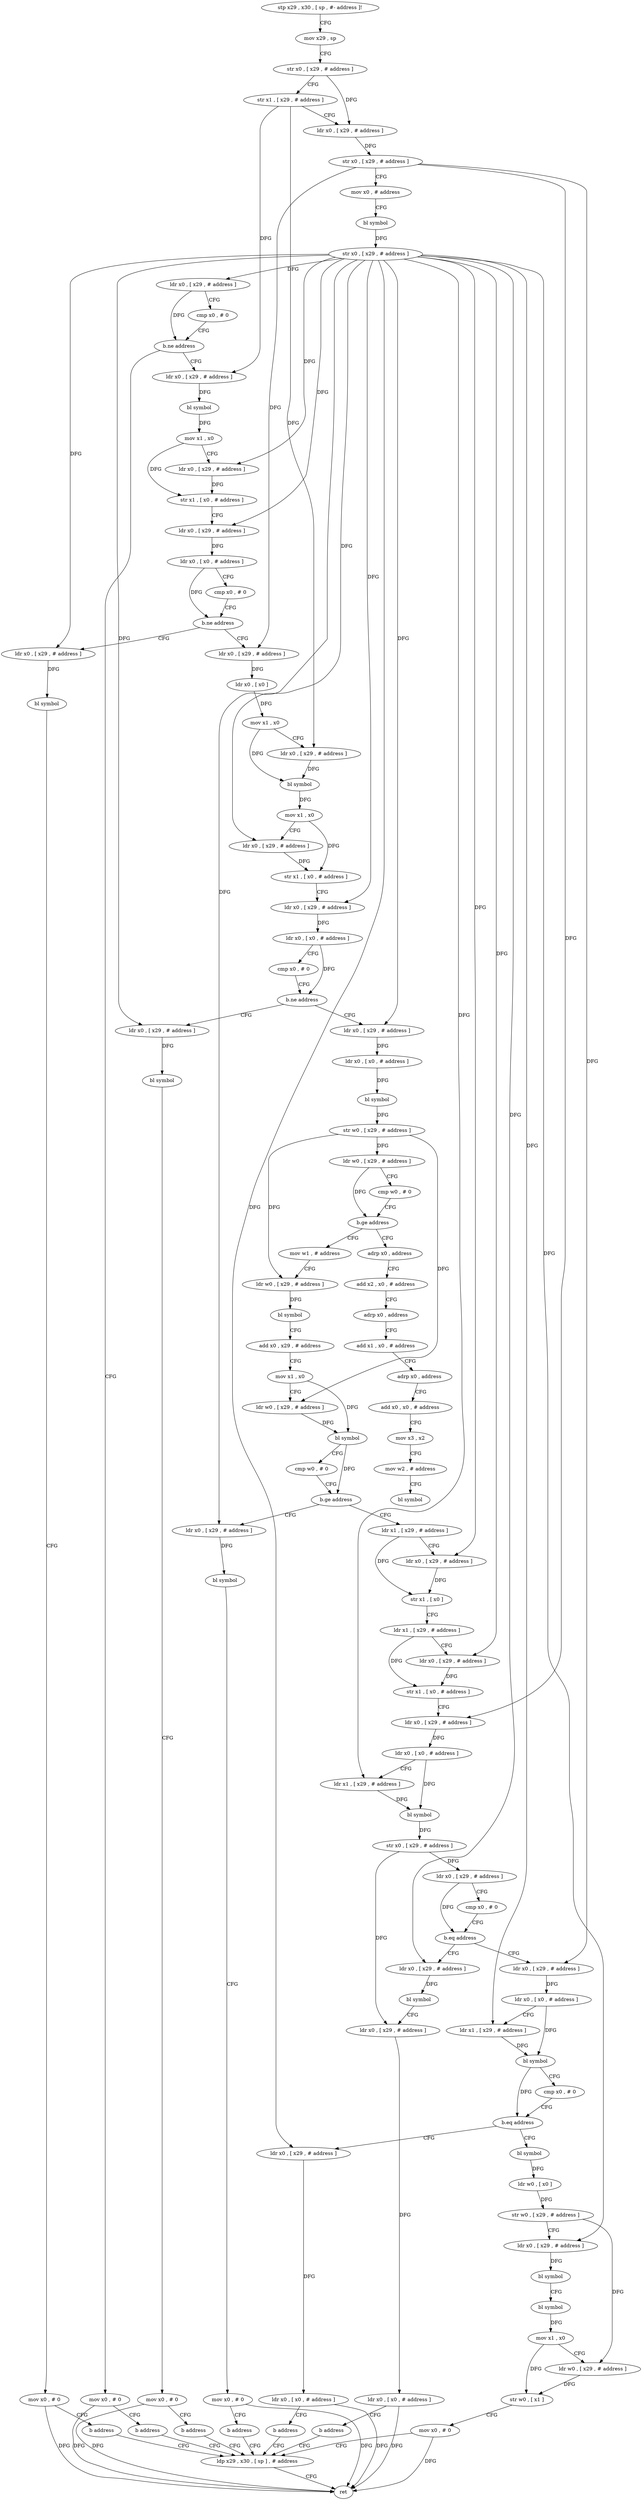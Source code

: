 digraph "func" {
"4249404" [label = "stp x29 , x30 , [ sp , #- address ]!" ]
"4249408" [label = "mov x29 , sp" ]
"4249412" [label = "str x0 , [ x29 , # address ]" ]
"4249416" [label = "str x1 , [ x29 , # address ]" ]
"4249420" [label = "ldr x0 , [ x29 , # address ]" ]
"4249424" [label = "str x0 , [ x29 , # address ]" ]
"4249428" [label = "mov x0 , # address" ]
"4249432" [label = "bl symbol" ]
"4249436" [label = "str x0 , [ x29 , # address ]" ]
"4249440" [label = "ldr x0 , [ x29 , # address ]" ]
"4249444" [label = "cmp x0 , # 0" ]
"4249448" [label = "b.ne address" ]
"4249460" [label = "ldr x0 , [ x29 , # address ]" ]
"4249452" [label = "mov x0 , # 0" ]
"4249464" [label = "bl symbol" ]
"4249468" [label = "mov x1 , x0" ]
"4249472" [label = "ldr x0 , [ x29 , # address ]" ]
"4249476" [label = "str x1 , [ x0 , # address ]" ]
"4249480" [label = "ldr x0 , [ x29 , # address ]" ]
"4249484" [label = "ldr x0 , [ x0 , # address ]" ]
"4249488" [label = "cmp x0 , # 0" ]
"4249492" [label = "b.ne address" ]
"4249512" [label = "ldr x0 , [ x29 , # address ]" ]
"4249496" [label = "ldr x0 , [ x29 , # address ]" ]
"4249456" [label = "b address" ]
"4249844" [label = "ldp x29 , x30 , [ sp ] , # address" ]
"4249516" [label = "ldr x0 , [ x0 ]" ]
"4249520" [label = "mov x1 , x0" ]
"4249524" [label = "ldr x0 , [ x29 , # address ]" ]
"4249528" [label = "bl symbol" ]
"4249532" [label = "mov x1 , x0" ]
"4249536" [label = "ldr x0 , [ x29 , # address ]" ]
"4249540" [label = "str x1 , [ x0 , # address ]" ]
"4249544" [label = "ldr x0 , [ x29 , # address ]" ]
"4249548" [label = "ldr x0 , [ x0 , # address ]" ]
"4249552" [label = "cmp x0 , # 0" ]
"4249556" [label = "b.ne address" ]
"4249576" [label = "ldr x0 , [ x29 , # address ]" ]
"4249560" [label = "ldr x0 , [ x29 , # address ]" ]
"4249500" [label = "bl symbol" ]
"4249504" [label = "mov x0 , # 0" ]
"4249508" [label = "b address" ]
"4249848" [label = "ret" ]
"4249580" [label = "ldr x0 , [ x0 , # address ]" ]
"4249584" [label = "bl symbol" ]
"4249588" [label = "str w0 , [ x29 , # address ]" ]
"4249592" [label = "ldr w0 , [ x29 , # address ]" ]
"4249596" [label = "cmp w0 , # 0" ]
"4249600" [label = "b.ge address" ]
"4249640" [label = "mov w1 , # address" ]
"4249604" [label = "adrp x0 , address" ]
"4249564" [label = "bl symbol" ]
"4249568" [label = "mov x0 , # 0" ]
"4249572" [label = "b address" ]
"4249644" [label = "ldr w0 , [ x29 , # address ]" ]
"4249648" [label = "bl symbol" ]
"4249652" [label = "add x0 , x29 , # address" ]
"4249656" [label = "mov x1 , x0" ]
"4249660" [label = "ldr w0 , [ x29 , # address ]" ]
"4249664" [label = "bl symbol" ]
"4249668" [label = "cmp w0 , # 0" ]
"4249672" [label = "b.ge address" ]
"4249692" [label = "ldr x1 , [ x29 , # address ]" ]
"4249676" [label = "ldr x0 , [ x29 , # address ]" ]
"4249608" [label = "add x2 , x0 , # address" ]
"4249612" [label = "adrp x0 , address" ]
"4249616" [label = "add x1 , x0 , # address" ]
"4249620" [label = "adrp x0 , address" ]
"4249624" [label = "add x0 , x0 , # address" ]
"4249628" [label = "mov x3 , x2" ]
"4249632" [label = "mov w2 , # address" ]
"4249636" [label = "bl symbol" ]
"4249696" [label = "ldr x0 , [ x29 , # address ]" ]
"4249700" [label = "str x1 , [ x0 ]" ]
"4249704" [label = "ldr x1 , [ x29 , # address ]" ]
"4249708" [label = "ldr x0 , [ x29 , # address ]" ]
"4249712" [label = "str x1 , [ x0 , # address ]" ]
"4249716" [label = "ldr x0 , [ x29 , # address ]" ]
"4249720" [label = "ldr x0 , [ x0 , # address ]" ]
"4249724" [label = "ldr x1 , [ x29 , # address ]" ]
"4249728" [label = "bl symbol" ]
"4249732" [label = "str x0 , [ x29 , # address ]" ]
"4249736" [label = "ldr x0 , [ x29 , # address ]" ]
"4249740" [label = "cmp x0 , # 0" ]
"4249744" [label = "b.eq address" ]
"4249768" [label = "ldr x0 , [ x29 , # address ]" ]
"4249748" [label = "ldr x0 , [ x29 , # address ]" ]
"4249680" [label = "bl symbol" ]
"4249684" [label = "mov x0 , # 0" ]
"4249688" [label = "b address" ]
"4249772" [label = "ldr x0 , [ x0 , # address ]" ]
"4249776" [label = "ldr x1 , [ x29 , # address ]" ]
"4249780" [label = "bl symbol" ]
"4249784" [label = "cmp x0 , # 0" ]
"4249788" [label = "b.eq address" ]
"4249804" [label = "bl symbol" ]
"4249792" [label = "ldr x0 , [ x29 , # address ]" ]
"4249752" [label = "bl symbol" ]
"4249756" [label = "ldr x0 , [ x29 , # address ]" ]
"4249760" [label = "ldr x0 , [ x0 , # address ]" ]
"4249764" [label = "b address" ]
"4249808" [label = "ldr w0 , [ x0 ]" ]
"4249812" [label = "str w0 , [ x29 , # address ]" ]
"4249816" [label = "ldr x0 , [ x29 , # address ]" ]
"4249820" [label = "bl symbol" ]
"4249824" [label = "bl symbol" ]
"4249828" [label = "mov x1 , x0" ]
"4249832" [label = "ldr w0 , [ x29 , # address ]" ]
"4249836" [label = "str w0 , [ x1 ]" ]
"4249840" [label = "mov x0 , # 0" ]
"4249796" [label = "ldr x0 , [ x0 , # address ]" ]
"4249800" [label = "b address" ]
"4249404" -> "4249408" [ label = "CFG" ]
"4249408" -> "4249412" [ label = "CFG" ]
"4249412" -> "4249416" [ label = "CFG" ]
"4249412" -> "4249420" [ label = "DFG" ]
"4249416" -> "4249420" [ label = "CFG" ]
"4249416" -> "4249460" [ label = "DFG" ]
"4249416" -> "4249524" [ label = "DFG" ]
"4249420" -> "4249424" [ label = "DFG" ]
"4249424" -> "4249428" [ label = "CFG" ]
"4249424" -> "4249512" [ label = "DFG" ]
"4249424" -> "4249716" [ label = "DFG" ]
"4249424" -> "4249768" [ label = "DFG" ]
"4249428" -> "4249432" [ label = "CFG" ]
"4249432" -> "4249436" [ label = "DFG" ]
"4249436" -> "4249440" [ label = "DFG" ]
"4249436" -> "4249472" [ label = "DFG" ]
"4249436" -> "4249480" [ label = "DFG" ]
"4249436" -> "4249536" [ label = "DFG" ]
"4249436" -> "4249544" [ label = "DFG" ]
"4249436" -> "4249496" [ label = "DFG" ]
"4249436" -> "4249576" [ label = "DFG" ]
"4249436" -> "4249560" [ label = "DFG" ]
"4249436" -> "4249696" [ label = "DFG" ]
"4249436" -> "4249708" [ label = "DFG" ]
"4249436" -> "4249724" [ label = "DFG" ]
"4249436" -> "4249676" [ label = "DFG" ]
"4249436" -> "4249776" [ label = "DFG" ]
"4249436" -> "4249748" [ label = "DFG" ]
"4249436" -> "4249816" [ label = "DFG" ]
"4249436" -> "4249792" [ label = "DFG" ]
"4249440" -> "4249444" [ label = "CFG" ]
"4249440" -> "4249448" [ label = "DFG" ]
"4249444" -> "4249448" [ label = "CFG" ]
"4249448" -> "4249460" [ label = "CFG" ]
"4249448" -> "4249452" [ label = "CFG" ]
"4249460" -> "4249464" [ label = "DFG" ]
"4249452" -> "4249456" [ label = "CFG" ]
"4249452" -> "4249848" [ label = "DFG" ]
"4249464" -> "4249468" [ label = "DFG" ]
"4249468" -> "4249472" [ label = "CFG" ]
"4249468" -> "4249476" [ label = "DFG" ]
"4249472" -> "4249476" [ label = "DFG" ]
"4249476" -> "4249480" [ label = "CFG" ]
"4249480" -> "4249484" [ label = "DFG" ]
"4249484" -> "4249488" [ label = "CFG" ]
"4249484" -> "4249492" [ label = "DFG" ]
"4249488" -> "4249492" [ label = "CFG" ]
"4249492" -> "4249512" [ label = "CFG" ]
"4249492" -> "4249496" [ label = "CFG" ]
"4249512" -> "4249516" [ label = "DFG" ]
"4249496" -> "4249500" [ label = "DFG" ]
"4249456" -> "4249844" [ label = "CFG" ]
"4249844" -> "4249848" [ label = "CFG" ]
"4249516" -> "4249520" [ label = "DFG" ]
"4249520" -> "4249524" [ label = "CFG" ]
"4249520" -> "4249528" [ label = "DFG" ]
"4249524" -> "4249528" [ label = "DFG" ]
"4249528" -> "4249532" [ label = "DFG" ]
"4249532" -> "4249536" [ label = "CFG" ]
"4249532" -> "4249540" [ label = "DFG" ]
"4249536" -> "4249540" [ label = "DFG" ]
"4249540" -> "4249544" [ label = "CFG" ]
"4249544" -> "4249548" [ label = "DFG" ]
"4249548" -> "4249552" [ label = "CFG" ]
"4249548" -> "4249556" [ label = "DFG" ]
"4249552" -> "4249556" [ label = "CFG" ]
"4249556" -> "4249576" [ label = "CFG" ]
"4249556" -> "4249560" [ label = "CFG" ]
"4249576" -> "4249580" [ label = "DFG" ]
"4249560" -> "4249564" [ label = "DFG" ]
"4249500" -> "4249504" [ label = "CFG" ]
"4249504" -> "4249508" [ label = "CFG" ]
"4249504" -> "4249848" [ label = "DFG" ]
"4249508" -> "4249844" [ label = "CFG" ]
"4249580" -> "4249584" [ label = "DFG" ]
"4249584" -> "4249588" [ label = "DFG" ]
"4249588" -> "4249592" [ label = "DFG" ]
"4249588" -> "4249644" [ label = "DFG" ]
"4249588" -> "4249660" [ label = "DFG" ]
"4249592" -> "4249596" [ label = "CFG" ]
"4249592" -> "4249600" [ label = "DFG" ]
"4249596" -> "4249600" [ label = "CFG" ]
"4249600" -> "4249640" [ label = "CFG" ]
"4249600" -> "4249604" [ label = "CFG" ]
"4249640" -> "4249644" [ label = "CFG" ]
"4249604" -> "4249608" [ label = "CFG" ]
"4249564" -> "4249568" [ label = "CFG" ]
"4249568" -> "4249572" [ label = "CFG" ]
"4249568" -> "4249848" [ label = "DFG" ]
"4249572" -> "4249844" [ label = "CFG" ]
"4249644" -> "4249648" [ label = "DFG" ]
"4249648" -> "4249652" [ label = "CFG" ]
"4249652" -> "4249656" [ label = "CFG" ]
"4249656" -> "4249660" [ label = "CFG" ]
"4249656" -> "4249664" [ label = "DFG" ]
"4249660" -> "4249664" [ label = "DFG" ]
"4249664" -> "4249668" [ label = "CFG" ]
"4249664" -> "4249672" [ label = "DFG" ]
"4249668" -> "4249672" [ label = "CFG" ]
"4249672" -> "4249692" [ label = "CFG" ]
"4249672" -> "4249676" [ label = "CFG" ]
"4249692" -> "4249696" [ label = "CFG" ]
"4249692" -> "4249700" [ label = "DFG" ]
"4249676" -> "4249680" [ label = "DFG" ]
"4249608" -> "4249612" [ label = "CFG" ]
"4249612" -> "4249616" [ label = "CFG" ]
"4249616" -> "4249620" [ label = "CFG" ]
"4249620" -> "4249624" [ label = "CFG" ]
"4249624" -> "4249628" [ label = "CFG" ]
"4249628" -> "4249632" [ label = "CFG" ]
"4249632" -> "4249636" [ label = "CFG" ]
"4249696" -> "4249700" [ label = "DFG" ]
"4249700" -> "4249704" [ label = "CFG" ]
"4249704" -> "4249708" [ label = "CFG" ]
"4249704" -> "4249712" [ label = "DFG" ]
"4249708" -> "4249712" [ label = "DFG" ]
"4249712" -> "4249716" [ label = "CFG" ]
"4249716" -> "4249720" [ label = "DFG" ]
"4249720" -> "4249724" [ label = "CFG" ]
"4249720" -> "4249728" [ label = "DFG" ]
"4249724" -> "4249728" [ label = "DFG" ]
"4249728" -> "4249732" [ label = "DFG" ]
"4249732" -> "4249736" [ label = "DFG" ]
"4249732" -> "4249756" [ label = "DFG" ]
"4249736" -> "4249740" [ label = "CFG" ]
"4249736" -> "4249744" [ label = "DFG" ]
"4249740" -> "4249744" [ label = "CFG" ]
"4249744" -> "4249768" [ label = "CFG" ]
"4249744" -> "4249748" [ label = "CFG" ]
"4249768" -> "4249772" [ label = "DFG" ]
"4249748" -> "4249752" [ label = "DFG" ]
"4249680" -> "4249684" [ label = "CFG" ]
"4249684" -> "4249688" [ label = "CFG" ]
"4249684" -> "4249848" [ label = "DFG" ]
"4249688" -> "4249844" [ label = "CFG" ]
"4249772" -> "4249776" [ label = "CFG" ]
"4249772" -> "4249780" [ label = "DFG" ]
"4249776" -> "4249780" [ label = "DFG" ]
"4249780" -> "4249784" [ label = "CFG" ]
"4249780" -> "4249788" [ label = "DFG" ]
"4249784" -> "4249788" [ label = "CFG" ]
"4249788" -> "4249804" [ label = "CFG" ]
"4249788" -> "4249792" [ label = "CFG" ]
"4249804" -> "4249808" [ label = "DFG" ]
"4249792" -> "4249796" [ label = "DFG" ]
"4249752" -> "4249756" [ label = "CFG" ]
"4249756" -> "4249760" [ label = "DFG" ]
"4249760" -> "4249764" [ label = "CFG" ]
"4249760" -> "4249848" [ label = "DFG" ]
"4249764" -> "4249844" [ label = "CFG" ]
"4249808" -> "4249812" [ label = "DFG" ]
"4249812" -> "4249816" [ label = "CFG" ]
"4249812" -> "4249832" [ label = "DFG" ]
"4249816" -> "4249820" [ label = "DFG" ]
"4249820" -> "4249824" [ label = "CFG" ]
"4249824" -> "4249828" [ label = "DFG" ]
"4249828" -> "4249832" [ label = "CFG" ]
"4249828" -> "4249836" [ label = "DFG" ]
"4249832" -> "4249836" [ label = "DFG" ]
"4249836" -> "4249840" [ label = "CFG" ]
"4249840" -> "4249844" [ label = "CFG" ]
"4249840" -> "4249848" [ label = "DFG" ]
"4249796" -> "4249800" [ label = "CFG" ]
"4249796" -> "4249848" [ label = "DFG" ]
"4249800" -> "4249844" [ label = "CFG" ]
}
